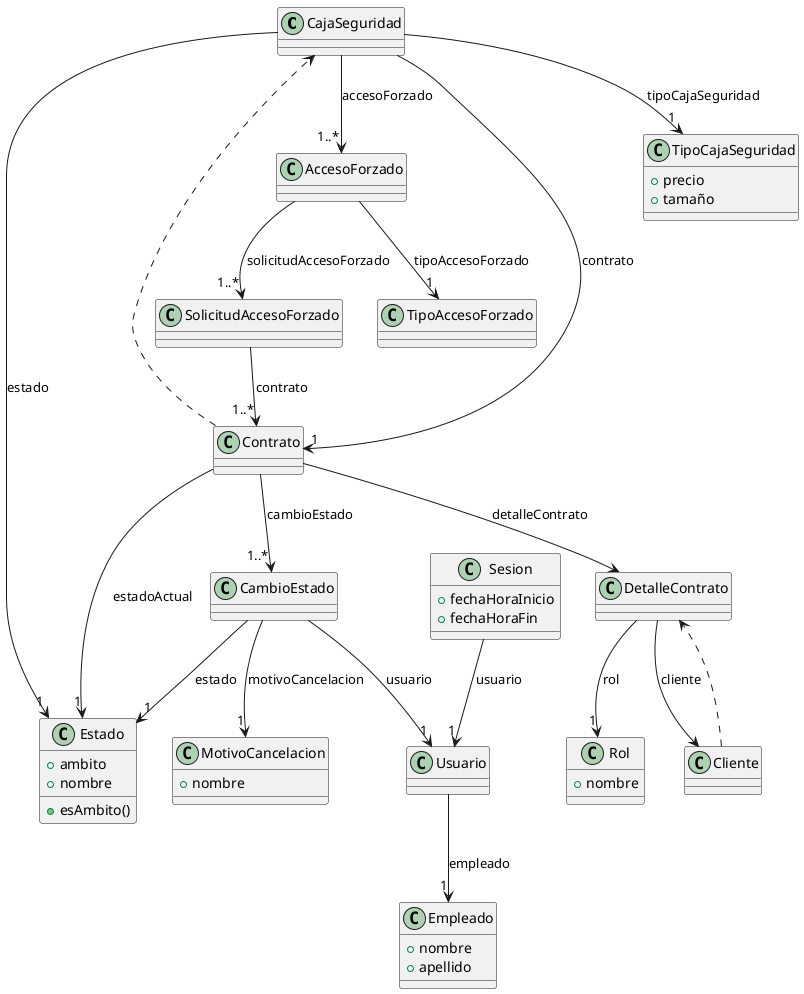 @startuml clase 

class CajaSeguridad{}


class AccesoForzado{}

class Cliente{}

class Rol{
    +nombre

}

class Contrato{}

class Estado{
    +ambito
    +nombre
    +esAmbito()
}
class CambioEstado{}

class SolicitudAccesoForzado{}

class TipoAccesoForzado{}

class Sesion{
    +fechaHoraInicio
    +fechaHoraFin
}
class Usuario{}

class Empleado{
    +nombre
    +apellido
}
class MotivoCancelacion{
    +nombre
}
class DetalleContrato{}
class TipoCajaSeguridad{
    +precio 
    +tamaño
}


CajaSeguridad --> "1" TipoCajaSeguridad : tipoCajaSeguridad
Contrato --> DetalleContrato : detalleContrato

DetalleContrato --> Cliente : cliente
Sesion --> "1" Usuario : usuario

Usuario --> "1" Empleado : empleado

AccesoForzado --> "1" TipoAccesoForzado : tipoAccesoForzado

DetalleContrato --> "1" Rol : rol

CambioEstado --> "1" Estado : estado
Contrato --> "1" Estado : estadoActual

Contrato --> "1..*" CambioEstado : cambioEstado

CajaSeguridad --> "1" Contrato : contrato

CajaSeguridad --> "1" Estado : estado
CajaSeguridad --> "1..*" AccesoForzado : accesoForzado



Contrato ..> CajaSeguridad

CambioEstado --> "1" Usuario: usuario
AccesoForzado --> "1..*" SolicitudAccesoForzado: solicitudAccesoForzado 

SolicitudAccesoForzado --> "1..*" Contrato : contrato

CambioEstado --> "1" MotivoCancelacion : motivoCancelacion
Cliente ..> DetalleContrato
@enduml